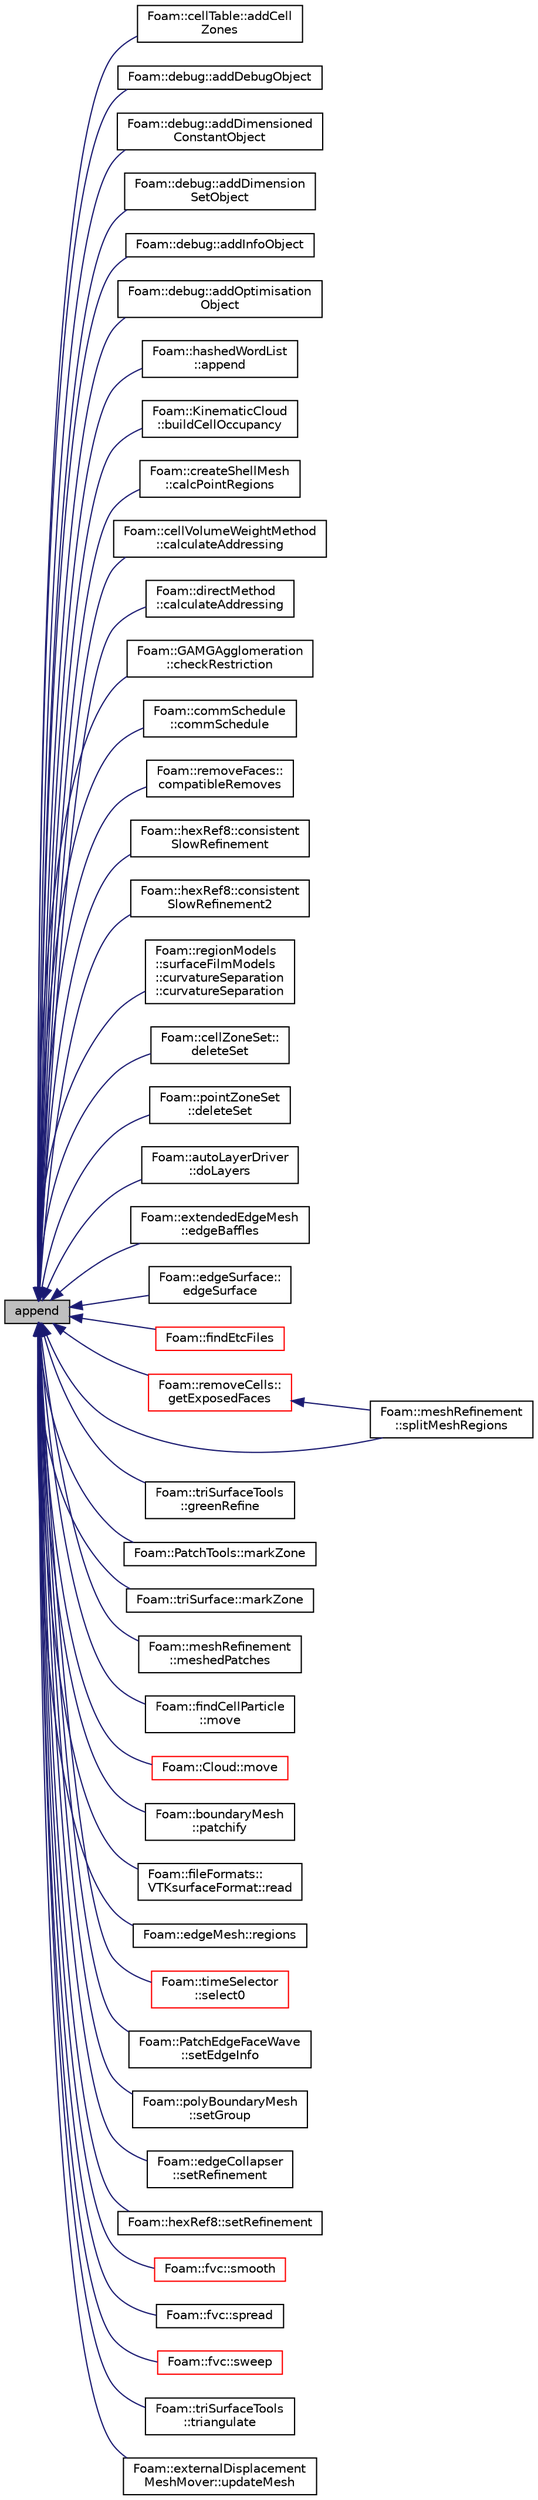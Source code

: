 digraph "append"
{
  bgcolor="transparent";
  edge [fontname="Helvetica",fontsize="10",labelfontname="Helvetica",labelfontsize="10"];
  node [fontname="Helvetica",fontsize="10",shape=record];
  rankdir="LR";
  Node1 [label="append",height=0.2,width=0.4,color="black", fillcolor="grey75", style="filled", fontcolor="black"];
  Node1 -> Node2 [dir="back",color="midnightblue",fontsize="10",style="solid",fontname="Helvetica"];
  Node2 [label="Foam::cellTable::addCell\lZones",height=0.2,width=0.4,color="black",URL="$a00239.html#a3e09b5787b5e4efb26cd459e05e4dafd",tooltip="Classify tableIds into cellZones according to the cellTable. "];
  Node1 -> Node3 [dir="back",color="midnightblue",fontsize="10",style="solid",fontname="Helvetica"];
  Node3 [label="Foam::debug::addDebugObject",height=0.2,width=0.4,color="black",URL="$a10744.html#a307a33df4deaa694b8fd7ed242607880",tooltip="Register debug switch read/write object. "];
  Node1 -> Node4 [dir="back",color="midnightblue",fontsize="10",style="solid",fontname="Helvetica"];
  Node4 [label="Foam::debug::addDimensioned\lConstantObject",height=0.2,width=0.4,color="black",URL="$a10744.html#a46c11e0dcbba357092670dd61708df2f",tooltip="Register DimensionedConstant read/write object. "];
  Node1 -> Node5 [dir="back",color="midnightblue",fontsize="10",style="solid",fontname="Helvetica"];
  Node5 [label="Foam::debug::addDimension\lSetObject",height=0.2,width=0.4,color="black",URL="$a10744.html#adb0730a701b776bca83bf4dd31461c65",tooltip="Register DimensionSets read/write object. "];
  Node1 -> Node6 [dir="back",color="midnightblue",fontsize="10",style="solid",fontname="Helvetica"];
  Node6 [label="Foam::debug::addInfoObject",height=0.2,width=0.4,color="black",URL="$a10744.html#a8bf3573cf4a04bd59eb73ab3630f2026",tooltip="Register info switch read/write object. "];
  Node1 -> Node7 [dir="back",color="midnightblue",fontsize="10",style="solid",fontname="Helvetica"];
  Node7 [label="Foam::debug::addOptimisation\lObject",height=0.2,width=0.4,color="black",URL="$a10744.html#a6eddc51e7248c6785ecaabc32e065f4e",tooltip="Register optimisation switch read/write object. "];
  Node1 -> Node8 [dir="back",color="midnightblue",fontsize="10",style="solid",fontname="Helvetica"];
  Node8 [label="Foam::hashedWordList\l::append",height=0.2,width=0.4,color="black",URL="$a00980.html#a913ca0a62b0e2973ae698cdf44aad48f",tooltip="Append an element at the end of the list. "];
  Node1 -> Node9 [dir="back",color="midnightblue",fontsize="10",style="solid",fontname="Helvetica"];
  Node9 [label="Foam::KinematicCloud\l::buildCellOccupancy",height=0.2,width=0.4,color="black",URL="$a01231.html#ae1faefe084bf3e68996c5deeecea9c77",tooltip="Build the cellOccupancy. "];
  Node1 -> Node10 [dir="back",color="midnightblue",fontsize="10",style="solid",fontname="Helvetica"];
  Node10 [label="Foam::createShellMesh\l::calcPointRegions",height=0.2,width=0.4,color="black",URL="$a00435.html#abd09fd2558d9fc41e9a503ce2976fe5f",tooltip="Helper: calculate point regions. The point region is the. "];
  Node1 -> Node11 [dir="back",color="midnightblue",fontsize="10",style="solid",fontname="Helvetica"];
  Node11 [label="Foam::cellVolumeWeightMethod\l::calculateAddressing",height=0.2,width=0.4,color="black",URL="$a00245.html#a781b479382f70d68c7c1c6b58ca7fc30",tooltip="Calculate the mesh-to-mesh addressing and weights. "];
  Node1 -> Node12 [dir="back",color="midnightblue",fontsize="10",style="solid",fontname="Helvetica"];
  Node12 [label="Foam::directMethod\l::calculateAddressing",height=0.2,width=0.4,color="black",URL="$a00545.html#a781b479382f70d68c7c1c6b58ca7fc30",tooltip="Calculate the mesh-to-mesh addressing and weights. "];
  Node1 -> Node13 [dir="back",color="midnightblue",fontsize="10",style="solid",fontname="Helvetica"];
  Node13 [label="Foam::GAMGAgglomeration\l::checkRestriction",height=0.2,width=0.4,color="black",URL="$a00896.html#ac6f2eee543459c0116f73cbde0b7b146",tooltip="Given restriction determines if coarse cells are connected. "];
  Node1 -> Node14 [dir="back",color="midnightblue",fontsize="10",style="solid",fontname="Helvetica"];
  Node14 [label="Foam::commSchedule\l::commSchedule",height=0.2,width=0.4,color="black",URL="$a00324.html#a1437bad1028054476a2c9d03fab24a7e",tooltip="Construct from wanted communication. Wanted communication is between. "];
  Node1 -> Node15 [dir="back",color="midnightblue",fontsize="10",style="solid",fontname="Helvetica"];
  Node15 [label="Foam::removeFaces::\lcompatibleRemoves",height=0.2,width=0.4,color="black",URL="$a02157.html#aac214519b851368745db188742f6aa62",tooltip="Find faces including those with cells which have the same mastercell. "];
  Node1 -> Node16 [dir="back",color="midnightblue",fontsize="10",style="solid",fontname="Helvetica"];
  Node16 [label="Foam::hexRef8::consistent\lSlowRefinement",height=0.2,width=0.4,color="black",URL="$a01009.html#aeb54557fb67f4384c1d524d031d65e71",tooltip="Like consistentRefinement but slower: "];
  Node1 -> Node17 [dir="back",color="midnightblue",fontsize="10",style="solid",fontname="Helvetica"];
  Node17 [label="Foam::hexRef8::consistent\lSlowRefinement2",height=0.2,width=0.4,color="black",URL="$a01009.html#ac6ddabf79074c4c7cc1cfe6908d6c4a9",tooltip="Like consistentSlowRefinement but uses different meshWave. "];
  Node1 -> Node18 [dir="back",color="midnightblue",fontsize="10",style="solid",fontname="Helvetica"];
  Node18 [label="Foam::regionModels\l::surfaceFilmModels\l::curvatureSeparation\l::curvatureSeparation",height=0.2,width=0.4,color="black",URL="$a00446.html#a9222f6abd6732386986265a43f56ea30",tooltip="Construct from surface film model. "];
  Node1 -> Node19 [dir="back",color="midnightblue",fontsize="10",style="solid",fontname="Helvetica"];
  Node19 [label="Foam::cellZoneSet::\ldeleteSet",height=0.2,width=0.4,color="black",URL="$a00248.html#a839cd96efb75b9c2926af738ca9657a6",tooltip="Delete elements present in set. "];
  Node1 -> Node20 [dir="back",color="midnightblue",fontsize="10",style="solid",fontname="Helvetica"];
  Node20 [label="Foam::pointZoneSet\l::deleteSet",height=0.2,width=0.4,color="black",URL="$a01905.html#a839cd96efb75b9c2926af738ca9657a6",tooltip="Delete elements present in set. "];
  Node1 -> Node21 [dir="back",color="midnightblue",fontsize="10",style="solid",fontname="Helvetica"];
  Node21 [label="Foam::autoLayerDriver\l::doLayers",height=0.2,width=0.4,color="black",URL="$a00084.html#a128bb8ca3845486b1c6d481160e3adb5",tooltip="Add layers according to the dictionary settings. "];
  Node1 -> Node22 [dir="back",color="midnightblue",fontsize="10",style="solid",fontname="Helvetica"];
  Node22 [label="Foam::extendedEdgeMesh\l::edgeBaffles",height=0.2,width=0.4,color="black",URL="$a00700.html#a3aa2b2de8f440699532ed9cd786d48f2",tooltip="Return the baffle faces of a specified edge. "];
  Node1 -> Node23 [dir="back",color="midnightblue",fontsize="10",style="solid",fontname="Helvetica"];
  Node23 [label="Foam::edgeSurface::\ledgeSurface",height=0.2,width=0.4,color="black",URL="$a00621.html#abe6268d682c2dab294acf2175f47ca38",tooltip="Construct from surface and intersection description. "];
  Node1 -> Node24 [dir="back",color="midnightblue",fontsize="10",style="solid",fontname="Helvetica"];
  Node24 [label="Foam::findEtcFiles",height=0.2,width=0.4,color="red",URL="$a10725.html#aab73bb2c46692e2e11dd7364556cd3c5",tooltip="Search for files from user/group/shipped directories. "];
  Node1 -> Node25 [dir="back",color="midnightblue",fontsize="10",style="solid",fontname="Helvetica"];
  Node25 [label="Foam::removeCells::\lgetExposedFaces",height=0.2,width=0.4,color="red",URL="$a02155.html#a9ea4361fa1840908fb3312415cec8ff1",tooltip="Get labels of exposed faces. "];
  Node25 -> Node26 [dir="back",color="midnightblue",fontsize="10",style="solid",fontname="Helvetica"];
  Node26 [label="Foam::meshRefinement\l::splitMeshRegions",height=0.2,width=0.4,color="black",URL="$a01469.html#abb4c189f35ecf6727f0bd93924cdfafa",tooltip="Split mesh. Keep part containing point. "];
  Node1 -> Node27 [dir="back",color="midnightblue",fontsize="10",style="solid",fontname="Helvetica"];
  Node27 [label="Foam::triSurfaceTools\l::greenRefine",height=0.2,width=0.4,color="black",URL="$a02689.html#abfb8b3103f67e2652cfb672525ec5d43",tooltip="Refine edges by splitting to opposite vertex. "];
  Node1 -> Node28 [dir="back",color="midnightblue",fontsize="10",style="solid",fontname="Helvetica"];
  Node28 [label="Foam::PatchTools::markZone",height=0.2,width=0.4,color="black",URL="$a01814.html#aafc2c9ef496f68e21ab38af120233a40",tooltip="Fill faceZone with currentZone for every face reachable. "];
  Node1 -> Node29 [dir="back",color="midnightblue",fontsize="10",style="solid",fontname="Helvetica"];
  Node29 [label="Foam::triSurface::markZone",height=0.2,width=0.4,color="black",URL="$a02679.html#a1b6e93959751e0a19c5450bbf5d88af0",tooltip="Fill faceZone with currentZone for every face reachable. "];
  Node1 -> Node30 [dir="back",color="midnightblue",fontsize="10",style="solid",fontname="Helvetica"];
  Node30 [label="Foam::meshRefinement\l::meshedPatches",height=0.2,width=0.4,color="black",URL="$a01469.html#afe4fe61a5ee777c81696f3c83858cf62",tooltip="Get patchIDs for patches added in addMeshedPatch. "];
  Node1 -> Node31 [dir="back",color="midnightblue",fontsize="10",style="solid",fontname="Helvetica"];
  Node31 [label="Foam::findCellParticle\l::move",height=0.2,width=0.4,color="black",URL="$a00801.html#aa3b793966d64802fdf262dd4d14d21ed",tooltip="Track all particles to their end point. "];
  Node1 -> Node32 [dir="back",color="midnightblue",fontsize="10",style="solid",fontname="Helvetica"];
  Node32 [label="Foam::Cloud::move",height=0.2,width=0.4,color="red",URL="$a00281.html#a1aa654ad94ec7ea9f8cbfd730b2bb2ce",tooltip="Move the particles. "];
  Node1 -> Node33 [dir="back",color="midnightblue",fontsize="10",style="solid",fontname="Helvetica"];
  Node33 [label="Foam::boundaryMesh\l::patchify",height=0.2,width=0.4,color="black",URL="$a00151.html#a1388ce7b51e90f0f124154376ec33a51",tooltip="Take over patches onto polyMesh from nearest face in *this. "];
  Node1 -> Node34 [dir="back",color="midnightblue",fontsize="10",style="solid",fontname="Helvetica"];
  Node34 [label="Foam::fileFormats::\lVTKsurfaceFormat::read",height=0.2,width=0.4,color="black",URL="$a02816.html#a464ebd67acbdff0014d4dae69e3ec4be",tooltip="Read from file. "];
  Node1 -> Node35 [dir="back",color="midnightblue",fontsize="10",style="solid",fontname="Helvetica"];
  Node35 [label="Foam::edgeMesh::regions",height=0.2,width=0.4,color="black",URL="$a00617.html#af20340ffad2299ec530de53d66a4b07b",tooltip="Find connected regions. Set region number per edge. "];
  Node1 -> Node36 [dir="back",color="midnightblue",fontsize="10",style="solid",fontname="Helvetica"];
  Node36 [label="Foam::timeSelector\l::select0",height=0.2,width=0.4,color="red",URL="$a02612.html#a8438f603c31fb433e6a1bc4f9137af62",tooltip="Return the set of times selected based on the argList options. "];
  Node1 -> Node37 [dir="back",color="midnightblue",fontsize="10",style="solid",fontname="Helvetica"];
  Node37 [label="Foam::PatchEdgeFaceWave\l::setEdgeInfo",height=0.2,width=0.4,color="black",URL="$a01793.html#a9f94fe55440c4e0ceb1bf951f62b6ce7",tooltip="Copy initial data into allEdgeInfo_. "];
  Node1 -> Node38 [dir="back",color="midnightblue",fontsize="10",style="solid",fontname="Helvetica"];
  Node38 [label="Foam::polyBoundaryMesh\l::setGroup",height=0.2,width=0.4,color="black",URL="$a01910.html#a7535b571f4cbe1b8a5e78447bd5b7cb2",tooltip="Set/add group with patches. "];
  Node1 -> Node39 [dir="back",color="midnightblue",fontsize="10",style="solid",fontname="Helvetica"];
  Node39 [label="Foam::edgeCollapser\l::setRefinement",height=0.2,width=0.4,color="black",URL="$a00613.html#a9b80e891413d76aa1324fdd6c9e58c64",tooltip="Play commands into polyTopoChange to create mesh. "];
  Node1 -> Node40 [dir="back",color="midnightblue",fontsize="10",style="solid",fontname="Helvetica"];
  Node40 [label="Foam::hexRef8::setRefinement",height=0.2,width=0.4,color="black",URL="$a01009.html#a59cb8a999be096950b6cc4f7c457426b",tooltip="Insert refinement. All selected cells will be split into 8. "];
  Node1 -> Node41 [dir="back",color="midnightblue",fontsize="10",style="solid",fontname="Helvetica"];
  Node41 [label="Foam::fvc::smooth",height=0.2,width=0.4,color="red",URL="$a10759.html#a417a555eb3108fd8d6c41c0aec39a633"];
  Node1 -> Node26 [dir="back",color="midnightblue",fontsize="10",style="solid",fontname="Helvetica"];
  Node1 -> Node42 [dir="back",color="midnightblue",fontsize="10",style="solid",fontname="Helvetica"];
  Node42 [label="Foam::fvc::spread",height=0.2,width=0.4,color="black",URL="$a10759.html#a8a82f265e99ca3a2aa0d656f2388b991"];
  Node1 -> Node43 [dir="back",color="midnightblue",fontsize="10",style="solid",fontname="Helvetica"];
  Node43 [label="Foam::fvc::sweep",height=0.2,width=0.4,color="red",URL="$a10759.html#a0ba98d69297b54282b0a15e74ec2ec67"];
  Node1 -> Node44 [dir="back",color="midnightblue",fontsize="10",style="solid",fontname="Helvetica"];
  Node44 [label="Foam::triSurfaceTools\l::triangulate",height=0.2,width=0.4,color="black",URL="$a02689.html#abc610083203403b6a9406e6d0206150e",tooltip="Simple triangulation of (selected patches of) boundaryMesh. Needs. "];
  Node1 -> Node45 [dir="back",color="midnightblue",fontsize="10",style="solid",fontname="Helvetica"];
  Node45 [label="Foam::externalDisplacement\lMeshMover::updateMesh",height=0.2,width=0.4,color="black",URL="$a00708.html#ad57565956fd4064299f4bd3c4eebb1d4",tooltip="Update local data for topology changes. "];
}
